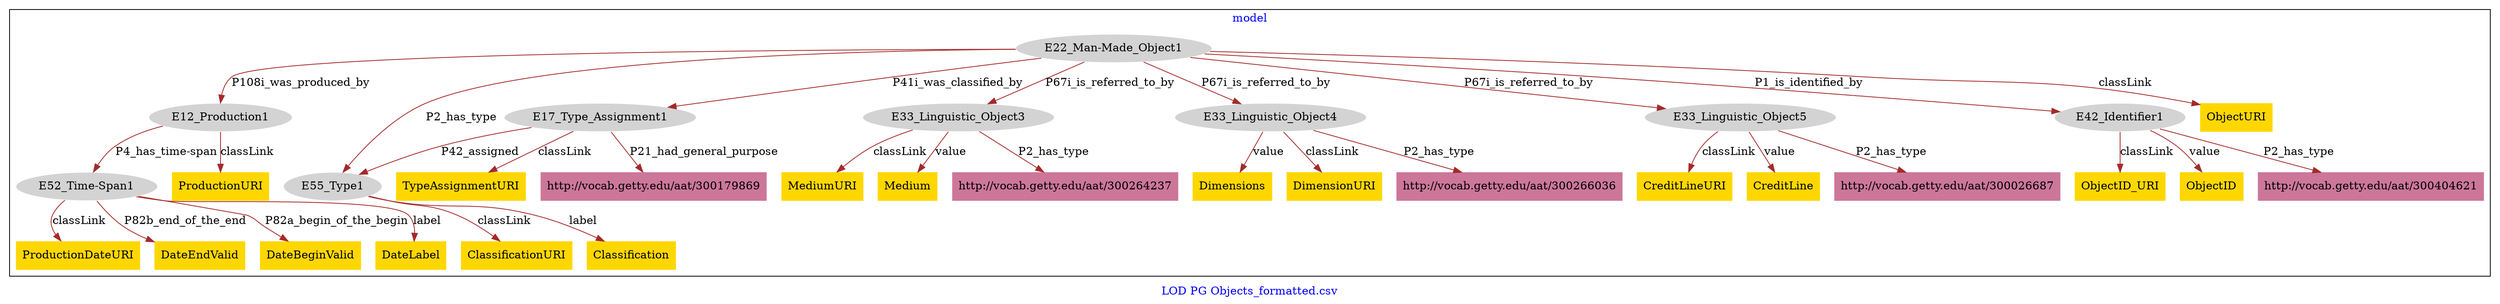 digraph n0 {
fontcolor="blue"
remincross="true"
label="LOD PG Objects_formatted.csv"
subgraph cluster {
label="model"
n2[style="filled",color="white",fillcolor="lightgray",label="E12_Production1"];
n3[style="filled",color="white",fillcolor="lightgray",label="E52_Time-Span1"];
n4[style="filled",color="white",fillcolor="lightgray",label="E17_Type_Assignment1"];
n5[style="filled",color="white",fillcolor="lightgray",label="E55_Type1"];
n6[style="filled",color="white",fillcolor="lightgray",label="E22_Man-Made_Object1"];
n7[style="filled",color="white",fillcolor="lightgray",label="E33_Linguistic_Object3"];
n8[style="filled",color="white",fillcolor="lightgray",label="E33_Linguistic_Object4"];
n9[style="filled",color="white",fillcolor="lightgray",label="E33_Linguistic_Object5"];
n10[style="filled",color="white",fillcolor="lightgray",label="E42_Identifier1"];
n11[shape="plaintext",style="filled",fillcolor="gold",label="CreditLineURI"];
n12[shape="plaintext",style="filled",fillcolor="gold",label="MediumURI"];
n13[shape="plaintext",style="filled",fillcolor="gold",label="ObjectID_URI"];
n14[shape="plaintext",style="filled",fillcolor="gold",label="ProductionDateURI"];
n15[shape="plaintext",style="filled",fillcolor="gold",label="ProductionURI"];
n16[shape="plaintext",style="filled",fillcolor="gold",label="TypeAssignmentURI"];
n17[shape="plaintext",style="filled",fillcolor="gold",label="ClassificationURI"];
n18[shape="plaintext",style="filled",fillcolor="gold",label="DateEndValid"];
n19[shape="plaintext",style="filled",fillcolor="gold",label="Medium"];
n20[shape="plaintext",style="filled",fillcolor="gold",label="Dimensions"];
n21[shape="plaintext",style="filled",fillcolor="gold",label="CreditLine"];
n22[shape="plaintext",style="filled",fillcolor="gold",label="DateBeginValid"];
n23[shape="plaintext",style="filled",fillcolor="gold",label="Classification"];
n24[shape="plaintext",style="filled",fillcolor="gold",label="DimensionURI"];
n25[shape="plaintext",style="filled",fillcolor="gold",label="DateLabel"];
n26[shape="plaintext",style="filled",fillcolor="gold",label="ObjectID"];
n27[shape="plaintext",style="filled",fillcolor="gold",label="ObjectURI"];
n28[shape="plaintext",style="filled",fillcolor="#CC7799",label="http://vocab.getty.edu/aat/300026687"];
n29[shape="plaintext",style="filled",fillcolor="#CC7799",label="http://vocab.getty.edu/aat/300264237"];
n30[shape="plaintext",style="filled",fillcolor="#CC7799",label="http://vocab.getty.edu/aat/300404621"];
n31[shape="plaintext",style="filled",fillcolor="#CC7799",label="http://vocab.getty.edu/aat/300179869"];
n32[shape="plaintext",style="filled",fillcolor="#CC7799",label="http://vocab.getty.edu/aat/300266036"];
}
n2 -> n3[color="brown",fontcolor="black",label="P4_has_time-span"]
n4 -> n5[color="brown",fontcolor="black",label="P42_assigned"]
n6 -> n2[color="brown",fontcolor="black",label="P108i_was_produced_by"]
n6 -> n4[color="brown",fontcolor="black",label="P41i_was_classified_by"]
n6 -> n7[color="brown",fontcolor="black",label="P67i_is_referred_to_by"]
n6 -> n8[color="brown",fontcolor="black",label="P67i_is_referred_to_by"]
n6 -> n9[color="brown",fontcolor="black",label="P67i_is_referred_to_by"]
n6 -> n10[color="brown",fontcolor="black",label="P1_is_identified_by"]
n9 -> n11[color="brown",fontcolor="black",label="classLink"]
n7 -> n12[color="brown",fontcolor="black",label="classLink"]
n10 -> n13[color="brown",fontcolor="black",label="classLink"]
n3 -> n14[color="brown",fontcolor="black",label="classLink"]
n2 -> n15[color="brown",fontcolor="black",label="classLink"]
n4 -> n16[color="brown",fontcolor="black",label="classLink"]
n5 -> n17[color="brown",fontcolor="black",label="classLink"]
n3 -> n18[color="brown",fontcolor="black",label="P82b_end_of_the_end"]
n7 -> n19[color="brown",fontcolor="black",label="value"]
n8 -> n20[color="brown",fontcolor="black",label="value"]
n9 -> n21[color="brown",fontcolor="black",label="value"]
n3 -> n22[color="brown",fontcolor="black",label="P82a_begin_of_the_begin"]
n5 -> n23[color="brown",fontcolor="black",label="label"]
n8 -> n24[color="brown",fontcolor="black",label="classLink"]
n3 -> n25[color="brown",fontcolor="black",label="label"]
n10 -> n26[color="brown",fontcolor="black",label="value"]
n6 -> n27[color="brown",fontcolor="black",label="classLink"]
n9 -> n28[color="brown",fontcolor="black",label="P2_has_type"]
n6 -> n5[color="brown",fontcolor="black",label="P2_has_type"]
n7 -> n29[color="brown",fontcolor="black",label="P2_has_type"]
n10 -> n30[color="brown",fontcolor="black",label="P2_has_type"]
n4 -> n31[color="brown",fontcolor="black",label="P21_had_general_purpose"]
n8 -> n32[color="brown",fontcolor="black",label="P2_has_type"]
}
